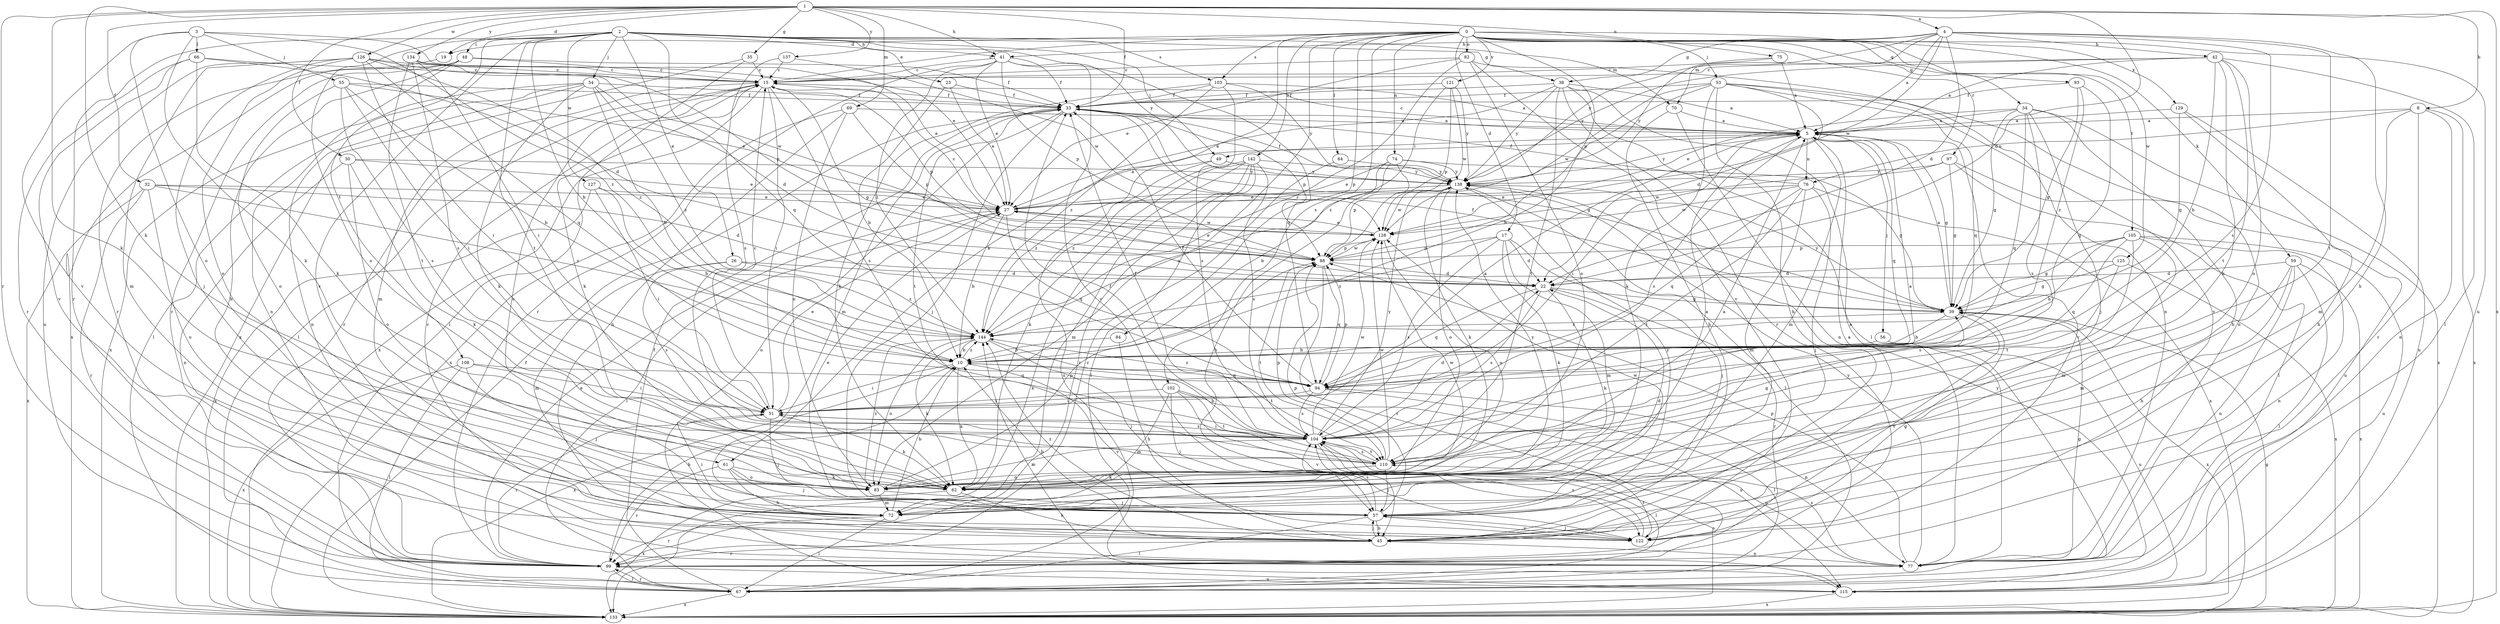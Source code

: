 strict digraph  {
0;
1;
2;
3;
4;
5;
8;
10;
15;
17;
19;
22;
23;
26;
27;
30;
32;
33;
34;
35;
38;
39;
41;
42;
45;
48;
49;
51;
53;
54;
55;
56;
57;
59;
61;
62;
64;
66;
67;
69;
70;
72;
74;
75;
76;
77;
82;
83;
84;
88;
93;
94;
97;
99;
102;
103;
104;
105;
108;
110;
115;
121;
122;
125;
126;
127;
128;
129;
133;
134;
137;
138;
142;
144;
0 -> 15  [label=c];
0 -> 17  [label=d];
0 -> 19  [label=d];
0 -> 34  [label=g];
0 -> 53  [label=j];
0 -> 59  [label=k];
0 -> 61  [label=k];
0 -> 64  [label=l];
0 -> 74  [label=n];
0 -> 82  [label=o];
0 -> 83  [label=o];
0 -> 84  [label=p];
0 -> 88  [label=p];
0 -> 93  [label=q];
0 -> 97  [label=r];
0 -> 102  [label=s];
0 -> 103  [label=s];
0 -> 105  [label=t];
0 -> 115  [label=u];
0 -> 121  [label=v];
0 -> 125  [label=w];
0 -> 129  [label=x];
0 -> 142  [label=z];
1 -> 4  [label=a];
1 -> 8  [label=b];
1 -> 19  [label=d];
1 -> 22  [label=d];
1 -> 30  [label=f];
1 -> 32  [label=f];
1 -> 33  [label=f];
1 -> 35  [label=g];
1 -> 41  [label=h];
1 -> 61  [label=k];
1 -> 62  [label=k];
1 -> 69  [label=m];
1 -> 75  [label=n];
1 -> 99  [label=r];
1 -> 126  [label=w];
1 -> 133  [label=x];
1 -> 134  [label=y];
1 -> 137  [label=y];
2 -> 10  [label=b];
2 -> 23  [label=e];
2 -> 26  [label=e];
2 -> 38  [label=g];
2 -> 41  [label=h];
2 -> 48  [label=i];
2 -> 49  [label=i];
2 -> 54  [label=j];
2 -> 70  [label=m];
2 -> 83  [label=o];
2 -> 94  [label=q];
2 -> 99  [label=r];
2 -> 103  [label=s];
2 -> 108  [label=t];
2 -> 110  [label=t];
2 -> 122  [label=v];
2 -> 127  [label=w];
2 -> 138  [label=y];
3 -> 27  [label=e];
3 -> 55  [label=j];
3 -> 62  [label=k];
3 -> 66  [label=l];
3 -> 83  [label=o];
3 -> 122  [label=v];
3 -> 144  [label=z];
4 -> 5  [label=a];
4 -> 22  [label=d];
4 -> 38  [label=g];
4 -> 41  [label=h];
4 -> 42  [label=h];
4 -> 45  [label=h];
4 -> 70  [label=m];
4 -> 104  [label=s];
4 -> 110  [label=t];
4 -> 128  [label=w];
4 -> 138  [label=y];
5 -> 15  [label=c];
5 -> 39  [label=g];
5 -> 49  [label=i];
5 -> 51  [label=i];
5 -> 56  [label=j];
5 -> 72  [label=m];
5 -> 76  [label=n];
5 -> 94  [label=q];
5 -> 104  [label=s];
5 -> 122  [label=v];
5 -> 138  [label=y];
8 -> 5  [label=a];
8 -> 72  [label=m];
8 -> 76  [label=n];
8 -> 77  [label=n];
8 -> 99  [label=r];
8 -> 133  [label=x];
10 -> 51  [label=i];
10 -> 62  [label=k];
10 -> 94  [label=q];
10 -> 122  [label=v];
10 -> 133  [label=x];
10 -> 144  [label=z];
15 -> 33  [label=f];
15 -> 39  [label=g];
15 -> 51  [label=i];
15 -> 62  [label=k];
15 -> 67  [label=l];
15 -> 72  [label=m];
15 -> 88  [label=p];
15 -> 99  [label=r];
15 -> 104  [label=s];
15 -> 133  [label=x];
17 -> 22  [label=d];
17 -> 57  [label=j];
17 -> 62  [label=k];
17 -> 72  [label=m];
17 -> 88  [label=p];
17 -> 104  [label=s];
17 -> 144  [label=z];
19 -> 99  [label=r];
22 -> 39  [label=g];
22 -> 62  [label=k];
22 -> 94  [label=q];
22 -> 99  [label=r];
22 -> 104  [label=s];
23 -> 10  [label=b];
23 -> 27  [label=e];
23 -> 33  [label=f];
26 -> 22  [label=d];
26 -> 72  [label=m];
26 -> 104  [label=s];
26 -> 144  [label=z];
27 -> 5  [label=a];
27 -> 10  [label=b];
27 -> 67  [label=l];
27 -> 94  [label=q];
27 -> 128  [label=w];
30 -> 27  [label=e];
30 -> 62  [label=k];
30 -> 77  [label=n];
30 -> 83  [label=o];
30 -> 138  [label=y];
32 -> 22  [label=d];
32 -> 27  [label=e];
32 -> 83  [label=o];
32 -> 99  [label=r];
32 -> 133  [label=x];
32 -> 144  [label=z];
33 -> 5  [label=a];
33 -> 39  [label=g];
33 -> 57  [label=j];
33 -> 72  [label=m];
33 -> 88  [label=p];
33 -> 110  [label=t];
33 -> 115  [label=u];
34 -> 5  [label=a];
34 -> 27  [label=e];
34 -> 39  [label=g];
34 -> 45  [label=h];
34 -> 57  [label=j];
34 -> 94  [label=q];
34 -> 104  [label=s];
34 -> 133  [label=x];
35 -> 15  [label=c];
35 -> 67  [label=l];
35 -> 133  [label=x];
38 -> 5  [label=a];
38 -> 27  [label=e];
38 -> 33  [label=f];
38 -> 67  [label=l];
38 -> 77  [label=n];
38 -> 99  [label=r];
38 -> 110  [label=t];
38 -> 138  [label=y];
39 -> 5  [label=a];
39 -> 10  [label=b];
39 -> 33  [label=f];
39 -> 122  [label=v];
39 -> 133  [label=x];
39 -> 138  [label=y];
39 -> 144  [label=z];
41 -> 15  [label=c];
41 -> 27  [label=e];
41 -> 33  [label=f];
41 -> 88  [label=p];
41 -> 94  [label=q];
41 -> 99  [label=r];
41 -> 122  [label=v];
41 -> 144  [label=z];
42 -> 5  [label=a];
42 -> 10  [label=b];
42 -> 15  [label=c];
42 -> 62  [label=k];
42 -> 67  [label=l];
42 -> 83  [label=o];
42 -> 110  [label=t];
42 -> 138  [label=y];
45 -> 5  [label=a];
45 -> 10  [label=b];
45 -> 57  [label=j];
45 -> 77  [label=n];
45 -> 99  [label=r];
45 -> 144  [label=z];
48 -> 15  [label=c];
48 -> 33  [label=f];
48 -> 45  [label=h];
48 -> 77  [label=n];
48 -> 99  [label=r];
48 -> 133  [label=x];
49 -> 115  [label=u];
49 -> 138  [label=y];
49 -> 144  [label=z];
51 -> 5  [label=a];
51 -> 15  [label=c];
51 -> 27  [label=e];
51 -> 57  [label=j];
51 -> 62  [label=k];
51 -> 99  [label=r];
51 -> 104  [label=s];
53 -> 10  [label=b];
53 -> 22  [label=d];
53 -> 33  [label=f];
53 -> 45  [label=h];
53 -> 62  [label=k];
53 -> 77  [label=n];
53 -> 94  [label=q];
53 -> 122  [label=v];
53 -> 128  [label=w];
54 -> 10  [label=b];
54 -> 22  [label=d];
54 -> 33  [label=f];
54 -> 62  [label=k];
54 -> 67  [label=l];
54 -> 77  [label=n];
54 -> 133  [label=x];
54 -> 144  [label=z];
55 -> 10  [label=b];
55 -> 27  [label=e];
55 -> 33  [label=f];
55 -> 51  [label=i];
55 -> 83  [label=o];
55 -> 104  [label=s];
56 -> 10  [label=b];
56 -> 115  [label=u];
57 -> 27  [label=e];
57 -> 45  [label=h];
57 -> 67  [label=l];
57 -> 88  [label=p];
57 -> 104  [label=s];
57 -> 122  [label=v];
57 -> 128  [label=w];
57 -> 138  [label=y];
59 -> 22  [label=d];
59 -> 45  [label=h];
59 -> 67  [label=l];
59 -> 72  [label=m];
59 -> 77  [label=n];
59 -> 133  [label=x];
61 -> 45  [label=h];
61 -> 57  [label=j];
61 -> 62  [label=k];
61 -> 83  [label=o];
61 -> 99  [label=r];
62 -> 5  [label=a];
62 -> 45  [label=h];
62 -> 128  [label=w];
62 -> 133  [label=x];
62 -> 138  [label=y];
64 -> 99  [label=r];
64 -> 138  [label=y];
66 -> 15  [label=c];
66 -> 22  [label=d];
66 -> 62  [label=k];
66 -> 99  [label=r];
66 -> 122  [label=v];
67 -> 33  [label=f];
67 -> 99  [label=r];
67 -> 133  [label=x];
69 -> 5  [label=a];
69 -> 45  [label=h];
69 -> 83  [label=o];
69 -> 88  [label=p];
69 -> 133  [label=x];
70 -> 5  [label=a];
70 -> 45  [label=h];
70 -> 77  [label=n];
72 -> 10  [label=b];
72 -> 15  [label=c];
72 -> 22  [label=d];
72 -> 51  [label=i];
72 -> 67  [label=l];
72 -> 99  [label=r];
74 -> 10  [label=b];
74 -> 27  [label=e];
74 -> 39  [label=g];
74 -> 45  [label=h];
74 -> 88  [label=p];
74 -> 138  [label=y];
75 -> 5  [label=a];
75 -> 15  [label=c];
75 -> 138  [label=y];
76 -> 27  [label=e];
76 -> 33  [label=f];
76 -> 57  [label=j];
76 -> 72  [label=m];
76 -> 94  [label=q];
76 -> 110  [label=t];
76 -> 128  [label=w];
76 -> 133  [label=x];
77 -> 15  [label=c];
77 -> 39  [label=g];
77 -> 88  [label=p];
77 -> 104  [label=s];
77 -> 138  [label=y];
82 -> 15  [label=c];
82 -> 27  [label=e];
82 -> 77  [label=n];
82 -> 83  [label=o];
82 -> 122  [label=v];
82 -> 144  [label=z];
83 -> 5  [label=a];
83 -> 57  [label=j];
83 -> 72  [label=m];
83 -> 88  [label=p];
83 -> 144  [label=z];
84 -> 10  [label=b];
84 -> 45  [label=h];
88 -> 22  [label=d];
88 -> 27  [label=e];
88 -> 94  [label=q];
88 -> 99  [label=r];
88 -> 110  [label=t];
88 -> 128  [label=w];
93 -> 33  [label=f];
93 -> 39  [label=g];
93 -> 94  [label=q];
93 -> 144  [label=z];
94 -> 33  [label=f];
94 -> 51  [label=i];
94 -> 67  [label=l];
94 -> 77  [label=n];
94 -> 88  [label=p];
94 -> 104  [label=s];
94 -> 144  [label=z];
97 -> 39  [label=g];
97 -> 67  [label=l];
97 -> 115  [label=u];
97 -> 128  [label=w];
97 -> 138  [label=y];
99 -> 10  [label=b];
99 -> 27  [label=e];
99 -> 67  [label=l];
99 -> 115  [label=u];
102 -> 51  [label=i];
102 -> 57  [label=j];
102 -> 72  [label=m];
102 -> 110  [label=t];
102 -> 115  [label=u];
102 -> 122  [label=v];
103 -> 5  [label=a];
103 -> 33  [label=f];
103 -> 62  [label=k];
103 -> 104  [label=s];
103 -> 138  [label=y];
103 -> 144  [label=z];
104 -> 5  [label=a];
104 -> 10  [label=b];
104 -> 22  [label=d];
104 -> 33  [label=f];
104 -> 51  [label=i];
104 -> 67  [label=l];
104 -> 77  [label=n];
104 -> 83  [label=o];
104 -> 110  [label=t];
104 -> 128  [label=w];
104 -> 138  [label=y];
105 -> 10  [label=b];
105 -> 39  [label=g];
105 -> 72  [label=m];
105 -> 77  [label=n];
105 -> 88  [label=p];
105 -> 94  [label=q];
105 -> 110  [label=t];
105 -> 115  [label=u];
108 -> 51  [label=i];
108 -> 57  [label=j];
108 -> 67  [label=l];
108 -> 94  [label=q];
108 -> 133  [label=x];
110 -> 33  [label=f];
110 -> 39  [label=g];
110 -> 57  [label=j];
110 -> 62  [label=k];
110 -> 83  [label=o];
110 -> 88  [label=p];
110 -> 104  [label=s];
110 -> 128  [label=w];
115 -> 133  [label=x];
115 -> 138  [label=y];
115 -> 144  [label=z];
121 -> 33  [label=f];
121 -> 88  [label=p];
121 -> 128  [label=w];
121 -> 138  [label=y];
121 -> 144  [label=z];
122 -> 39  [label=g];
122 -> 57  [label=j];
122 -> 104  [label=s];
122 -> 110  [label=t];
125 -> 22  [label=d];
125 -> 39  [label=g];
125 -> 104  [label=s];
125 -> 133  [label=x];
126 -> 15  [label=c];
126 -> 51  [label=i];
126 -> 57  [label=j];
126 -> 72  [label=m];
126 -> 83  [label=o];
126 -> 94  [label=q];
126 -> 115  [label=u];
126 -> 128  [label=w];
126 -> 144  [label=z];
127 -> 10  [label=b];
127 -> 27  [label=e];
127 -> 51  [label=i];
127 -> 133  [label=x];
128 -> 15  [label=c];
128 -> 27  [label=e];
128 -> 83  [label=o];
128 -> 88  [label=p];
129 -> 5  [label=a];
129 -> 39  [label=g];
129 -> 45  [label=h];
129 -> 115  [label=u];
133 -> 33  [label=f];
133 -> 39  [label=g];
133 -> 104  [label=s];
134 -> 15  [label=c];
134 -> 27  [label=e];
134 -> 51  [label=i];
134 -> 88  [label=p];
134 -> 104  [label=s];
134 -> 110  [label=t];
137 -> 15  [label=c];
137 -> 104  [label=s];
137 -> 128  [label=w];
138 -> 27  [label=e];
138 -> 33  [label=f];
138 -> 62  [label=k];
138 -> 67  [label=l];
138 -> 83  [label=o];
138 -> 128  [label=w];
142 -> 62  [label=k];
142 -> 67  [label=l];
142 -> 72  [label=m];
142 -> 99  [label=r];
142 -> 104  [label=s];
142 -> 133  [label=x];
142 -> 138  [label=y];
142 -> 144  [label=z];
144 -> 10  [label=b];
144 -> 57  [label=j];
144 -> 62  [label=k];
144 -> 83  [label=o];
144 -> 110  [label=t];
}
